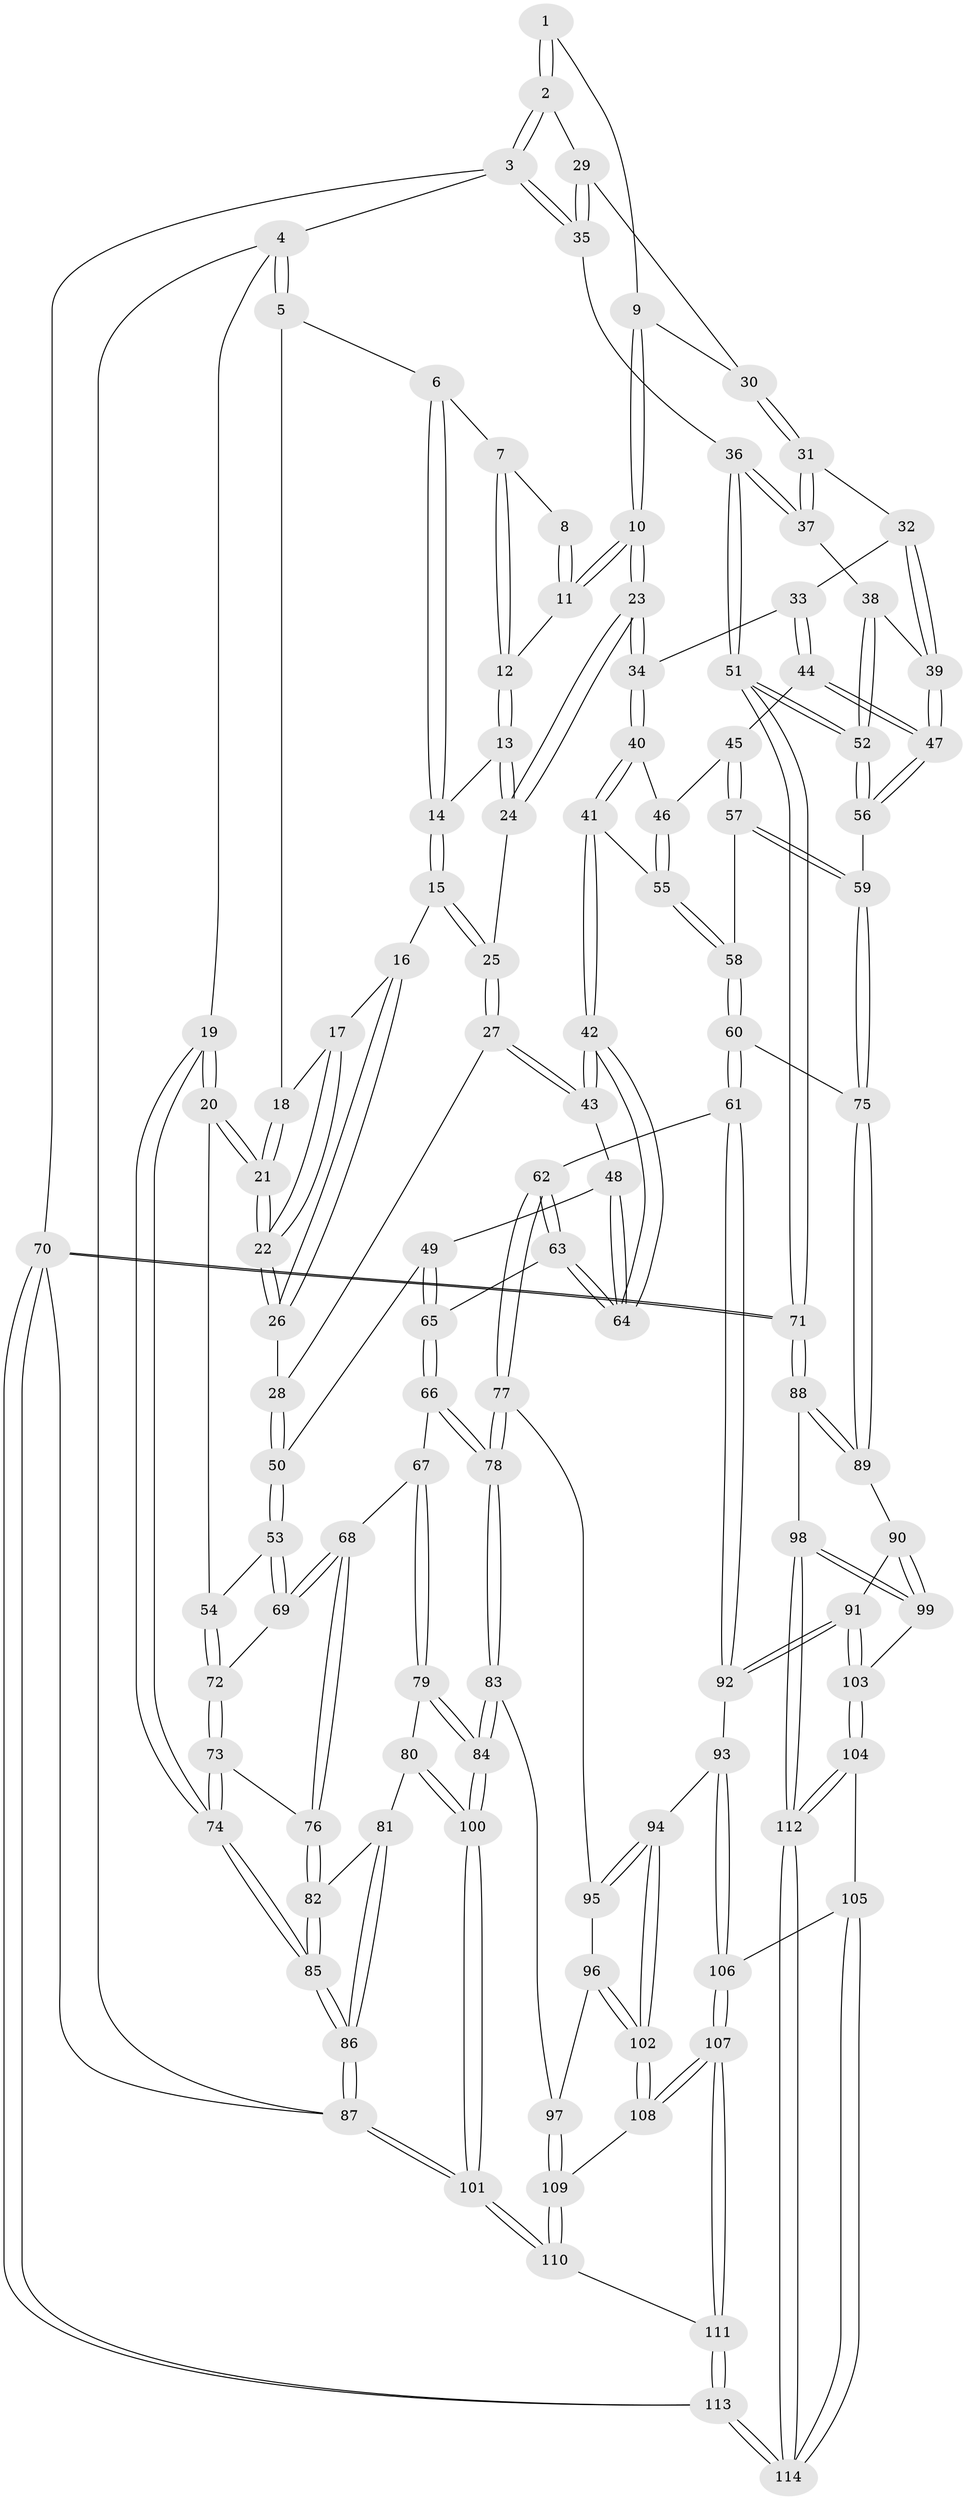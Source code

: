 // Generated by graph-tools (version 1.1) at 2025/01/03/09/25 05:01:28]
// undirected, 114 vertices, 282 edges
graph export_dot {
graph [start="1"]
  node [color=gray90,style=filled];
  1 [pos="+0.7019294562303978+0"];
  2 [pos="+1+0"];
  3 [pos="+1+0"];
  4 [pos="+0+0"];
  5 [pos="+0.1923228497536324+0"];
  6 [pos="+0.24816406759068127+0"];
  7 [pos="+0.26062372127615335+0"];
  8 [pos="+0.44450473800381907+0"];
  9 [pos="+0.7017706876811665+0.11986491755834532"];
  10 [pos="+0.6330783989281626+0.16536481978070305"];
  11 [pos="+0.5289664499526631+0.1379434155265645"];
  12 [pos="+0.5151277654622329+0.13870495833892688"];
  13 [pos="+0.42776023134870006+0.16297434003315137"];
  14 [pos="+0.35846431972595105+0.09529983443184988"];
  15 [pos="+0.2812522854532906+0.20145213377965593"];
  16 [pos="+0.22226564415892683+0.1796140098008262"];
  17 [pos="+0.18997607944465883+0"];
  18 [pos="+0.1905572722586746+0"];
  19 [pos="+0+0.34216385783785785"];
  20 [pos="+0+0.3509857525999462"];
  21 [pos="+0.010394897867710796+0.3404818433824475"];
  22 [pos="+0.057968269573992606+0.3168088821906329"];
  23 [pos="+0.5898040082252864+0.2958892843002389"];
  24 [pos="+0.40303302893681436+0.23155079996869354"];
  25 [pos="+0.3499328674831151+0.2947546712114874"];
  26 [pos="+0.08852003590917241+0.30741457722616433"];
  27 [pos="+0.34481094509378996+0.33281815972794015"];
  28 [pos="+0.30708260445558205+0.3337150112828053"];
  29 [pos="+0.8522700933485864+0.13642204161808674"];
  30 [pos="+0.7767145302232105+0.1626825658488654"];
  31 [pos="+0.8230750916883613+0.2605089355830369"];
  32 [pos="+0.8198562330070399+0.2801399425097023"];
  33 [pos="+0.7293372260292234+0.3800392318041921"];
  34 [pos="+0.587218897200906+0.3232257330516856"];
  35 [pos="+1+0.20504183438466697"];
  36 [pos="+1+0.23282316317472043"];
  37 [pos="+1+0.28761067893204506"];
  38 [pos="+0.9190678640213082+0.40382634961954883"];
  39 [pos="+0.8809334790064367+0.41317566189819005"];
  40 [pos="+0.5795739348793282+0.33421188365033055"];
  41 [pos="+0.5267474285483166+0.38585168128797015"];
  42 [pos="+0.41449594011633284+0.4183026344098836"];
  43 [pos="+0.36930546867278846+0.3727252857376717"];
  44 [pos="+0.732582889232182+0.39266154789093255"];
  45 [pos="+0.700583835085217+0.47155022713498396"];
  46 [pos="+0.6609453089827062+0.4554914040947683"];
  47 [pos="+0.8502571725160563+0.46816423639654675"];
  48 [pos="+0.20851740221023368+0.4781750251149151"];
  49 [pos="+0.1903131194491657+0.4853651504869825"];
  50 [pos="+0.16756866226419168+0.4759426169292224"];
  51 [pos="+1+0.6167658556550742"];
  52 [pos="+1+0.607427216780752"];
  53 [pos="+0.1264850238448241+0.4659629950697841"];
  54 [pos="+0.10107632714342552+0.453326646786155"];
  55 [pos="+0.5852898256982723+0.48781769939900954"];
  56 [pos="+0.8473791091702901+0.5698860583220032"];
  57 [pos="+0.7102331373261273+0.5189510864085444"];
  58 [pos="+0.5948660395066974+0.5361383210336482"];
  59 [pos="+0.8008450111403662+0.6007115868107874"];
  60 [pos="+0.5649277938929903+0.5925320470184675"];
  61 [pos="+0.5229412154834282+0.6379550690235347"];
  62 [pos="+0.46507142291946196+0.6205845543320482"];
  63 [pos="+0.402007654210382+0.5415027755609864"];
  64 [pos="+0.4037439642841699+0.49087137273261283"];
  65 [pos="+0.27352830702298536+0.5907731647740204"];
  66 [pos="+0.25920421564959445+0.6167716528958507"];
  67 [pos="+0.2230204428365243+0.6378235559967445"];
  68 [pos="+0.16953056447290724+0.6188485161404621"];
  69 [pos="+0.1636612221676188+0.60804184960008"];
  70 [pos="+1+1"];
  71 [pos="+1+0.7862552055521845"];
  72 [pos="+0.09192253387934778+0.5813349510960962"];
  73 [pos="+0.08144224464167855+0.6126408257727983"];
  74 [pos="+0+0.47367602032132516"];
  75 [pos="+0.7998251152993722+0.6028585888906115"];
  76 [pos="+0.08518390995381533+0.6553140814710873"];
  77 [pos="+0.39058733048786454+0.7138615420874568"];
  78 [pos="+0.33972762813068186+0.7491303556206597"];
  79 [pos="+0.18782330396775657+0.7270029289582328"];
  80 [pos="+0.1157389632458582+0.745824560640101"];
  81 [pos="+0.09593149028289473+0.7384917964690673"];
  82 [pos="+0.08085157370163915+0.6645881661820283"];
  83 [pos="+0.3287747705740324+0.7729476556841014"];
  84 [pos="+0.28099723737749427+0.7993966708571525"];
  85 [pos="+0+0.5827577160829186"];
  86 [pos="+0+0.9614723209174125"];
  87 [pos="+0+1"];
  88 [pos="+0.9271822602310454+0.8158030667703262"];
  89 [pos="+0.7861092348469945+0.6505800622186217"];
  90 [pos="+0.7401553212473193+0.6943696032892385"];
  91 [pos="+0.6368843886899871+0.7366987318301262"];
  92 [pos="+0.5763671751277994+0.7181509442636129"];
  93 [pos="+0.5722909443206337+0.7240095621694244"];
  94 [pos="+0.5349778899288895+0.764285083206908"];
  95 [pos="+0.4506603632963749+0.7784819923951315"];
  96 [pos="+0.43532771631342226+0.8103007407246233"];
  97 [pos="+0.38463121564783714+0.8228314777482748"];
  98 [pos="+0.8479948474588226+0.8813594769754385"];
  99 [pos="+0.7848269265568375+0.843688625653425"];
  100 [pos="+0.19487451930311966+1"];
  101 [pos="+0.16607314580489096+1"];
  102 [pos="+0.49565838185013694+0.8499301909574872"];
  103 [pos="+0.6673811995437195+0.8613848581574177"];
  104 [pos="+0.6564734549107095+0.8948418953791645"];
  105 [pos="+0.6442801274205816+0.9093944676071879"];
  106 [pos="+0.5665271418799396+0.9670696412635925"];
  107 [pos="+0.546693480518048+0.9863262431058318"];
  108 [pos="+0.4953911519208636+0.8701914885146145"];
  109 [pos="+0.39690493854076014+0.864959905716044"];
  110 [pos="+0.29490585486467347+1"];
  111 [pos="+0.4777647837422031+1"];
  112 [pos="+0.8298577680112613+0.9632576177018578"];
  113 [pos="+0.8904811151453594+1"];
  114 [pos="+0.8415361502354457+1"];
  1 -- 2;
  1 -- 2;
  1 -- 9;
  2 -- 3;
  2 -- 3;
  2 -- 29;
  3 -- 4;
  3 -- 35;
  3 -- 35;
  3 -- 70;
  4 -- 5;
  4 -- 5;
  4 -- 19;
  4 -- 87;
  5 -- 6;
  5 -- 18;
  6 -- 7;
  6 -- 14;
  6 -- 14;
  7 -- 8;
  7 -- 12;
  7 -- 12;
  8 -- 11;
  8 -- 11;
  9 -- 10;
  9 -- 10;
  9 -- 30;
  10 -- 11;
  10 -- 11;
  10 -- 23;
  10 -- 23;
  11 -- 12;
  12 -- 13;
  12 -- 13;
  13 -- 14;
  13 -- 24;
  13 -- 24;
  14 -- 15;
  14 -- 15;
  15 -- 16;
  15 -- 25;
  15 -- 25;
  16 -- 17;
  16 -- 26;
  16 -- 26;
  17 -- 18;
  17 -- 22;
  17 -- 22;
  18 -- 21;
  18 -- 21;
  19 -- 20;
  19 -- 20;
  19 -- 74;
  19 -- 74;
  20 -- 21;
  20 -- 21;
  20 -- 54;
  21 -- 22;
  21 -- 22;
  22 -- 26;
  22 -- 26;
  23 -- 24;
  23 -- 24;
  23 -- 34;
  23 -- 34;
  24 -- 25;
  25 -- 27;
  25 -- 27;
  26 -- 28;
  27 -- 28;
  27 -- 43;
  27 -- 43;
  28 -- 50;
  28 -- 50;
  29 -- 30;
  29 -- 35;
  29 -- 35;
  30 -- 31;
  30 -- 31;
  31 -- 32;
  31 -- 37;
  31 -- 37;
  32 -- 33;
  32 -- 39;
  32 -- 39;
  33 -- 34;
  33 -- 44;
  33 -- 44;
  34 -- 40;
  34 -- 40;
  35 -- 36;
  36 -- 37;
  36 -- 37;
  36 -- 51;
  36 -- 51;
  37 -- 38;
  38 -- 39;
  38 -- 52;
  38 -- 52;
  39 -- 47;
  39 -- 47;
  40 -- 41;
  40 -- 41;
  40 -- 46;
  41 -- 42;
  41 -- 42;
  41 -- 55;
  42 -- 43;
  42 -- 43;
  42 -- 64;
  42 -- 64;
  43 -- 48;
  44 -- 45;
  44 -- 47;
  44 -- 47;
  45 -- 46;
  45 -- 57;
  45 -- 57;
  46 -- 55;
  46 -- 55;
  47 -- 56;
  47 -- 56;
  48 -- 49;
  48 -- 64;
  48 -- 64;
  49 -- 50;
  49 -- 65;
  49 -- 65;
  50 -- 53;
  50 -- 53;
  51 -- 52;
  51 -- 52;
  51 -- 71;
  51 -- 71;
  52 -- 56;
  52 -- 56;
  53 -- 54;
  53 -- 69;
  53 -- 69;
  54 -- 72;
  54 -- 72;
  55 -- 58;
  55 -- 58;
  56 -- 59;
  57 -- 58;
  57 -- 59;
  57 -- 59;
  58 -- 60;
  58 -- 60;
  59 -- 75;
  59 -- 75;
  60 -- 61;
  60 -- 61;
  60 -- 75;
  61 -- 62;
  61 -- 92;
  61 -- 92;
  62 -- 63;
  62 -- 63;
  62 -- 77;
  62 -- 77;
  63 -- 64;
  63 -- 64;
  63 -- 65;
  65 -- 66;
  65 -- 66;
  66 -- 67;
  66 -- 78;
  66 -- 78;
  67 -- 68;
  67 -- 79;
  67 -- 79;
  68 -- 69;
  68 -- 69;
  68 -- 76;
  68 -- 76;
  69 -- 72;
  70 -- 71;
  70 -- 71;
  70 -- 113;
  70 -- 113;
  70 -- 87;
  71 -- 88;
  71 -- 88;
  72 -- 73;
  72 -- 73;
  73 -- 74;
  73 -- 74;
  73 -- 76;
  74 -- 85;
  74 -- 85;
  75 -- 89;
  75 -- 89;
  76 -- 82;
  76 -- 82;
  77 -- 78;
  77 -- 78;
  77 -- 95;
  78 -- 83;
  78 -- 83;
  79 -- 80;
  79 -- 84;
  79 -- 84;
  80 -- 81;
  80 -- 100;
  80 -- 100;
  81 -- 82;
  81 -- 86;
  81 -- 86;
  82 -- 85;
  82 -- 85;
  83 -- 84;
  83 -- 84;
  83 -- 97;
  84 -- 100;
  84 -- 100;
  85 -- 86;
  85 -- 86;
  86 -- 87;
  86 -- 87;
  87 -- 101;
  87 -- 101;
  88 -- 89;
  88 -- 89;
  88 -- 98;
  89 -- 90;
  90 -- 91;
  90 -- 99;
  90 -- 99;
  91 -- 92;
  91 -- 92;
  91 -- 103;
  91 -- 103;
  92 -- 93;
  93 -- 94;
  93 -- 106;
  93 -- 106;
  94 -- 95;
  94 -- 95;
  94 -- 102;
  94 -- 102;
  95 -- 96;
  96 -- 97;
  96 -- 102;
  96 -- 102;
  97 -- 109;
  97 -- 109;
  98 -- 99;
  98 -- 99;
  98 -- 112;
  98 -- 112;
  99 -- 103;
  100 -- 101;
  100 -- 101;
  101 -- 110;
  101 -- 110;
  102 -- 108;
  102 -- 108;
  103 -- 104;
  103 -- 104;
  104 -- 105;
  104 -- 112;
  104 -- 112;
  105 -- 106;
  105 -- 114;
  105 -- 114;
  106 -- 107;
  106 -- 107;
  107 -- 108;
  107 -- 108;
  107 -- 111;
  107 -- 111;
  108 -- 109;
  109 -- 110;
  109 -- 110;
  110 -- 111;
  111 -- 113;
  111 -- 113;
  112 -- 114;
  112 -- 114;
  113 -- 114;
  113 -- 114;
}
